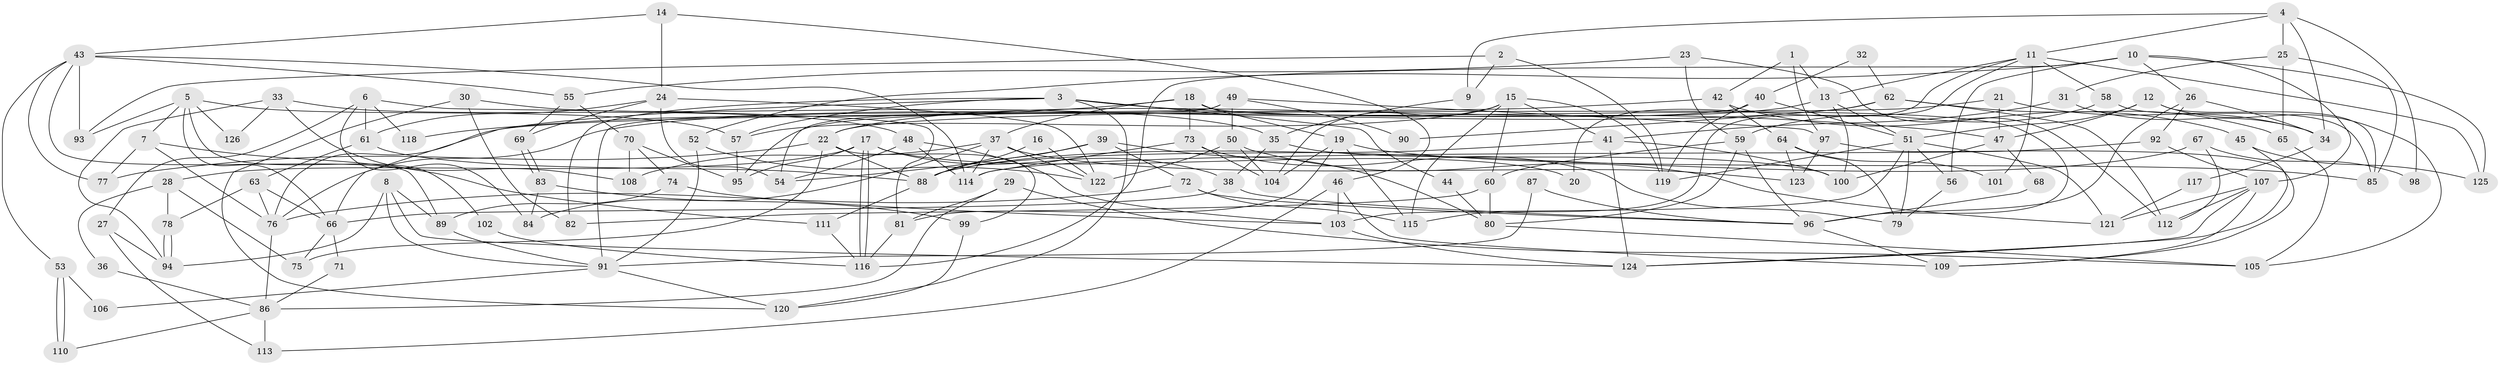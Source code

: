 // coarse degree distribution, {3: 0.24, 4: 0.22666666666666666, 7: 0.12, 12: 0.013333333333333334, 10: 0.02666666666666667, 5: 0.06666666666666667, 9: 0.04, 11: 0.04, 2: 0.09333333333333334, 6: 0.09333333333333334, 14: 0.013333333333333334, 8: 0.02666666666666667}
// Generated by graph-tools (version 1.1) at 2025/18/03/04/25 18:18:56]
// undirected, 126 vertices, 252 edges
graph export_dot {
graph [start="1"]
  node [color=gray90,style=filled];
  1;
  2;
  3;
  4;
  5;
  6;
  7;
  8;
  9;
  10;
  11;
  12;
  13;
  14;
  15;
  16;
  17;
  18;
  19;
  20;
  21;
  22;
  23;
  24;
  25;
  26;
  27;
  28;
  29;
  30;
  31;
  32;
  33;
  34;
  35;
  36;
  37;
  38;
  39;
  40;
  41;
  42;
  43;
  44;
  45;
  46;
  47;
  48;
  49;
  50;
  51;
  52;
  53;
  54;
  55;
  56;
  57;
  58;
  59;
  60;
  61;
  62;
  63;
  64;
  65;
  66;
  67;
  68;
  69;
  70;
  71;
  72;
  73;
  74;
  75;
  76;
  77;
  78;
  79;
  80;
  81;
  82;
  83;
  84;
  85;
  86;
  87;
  88;
  89;
  90;
  91;
  92;
  93;
  94;
  95;
  96;
  97;
  98;
  99;
  100;
  101;
  102;
  103;
  104;
  105;
  106;
  107;
  108;
  109;
  110;
  111;
  112;
  113;
  114;
  115;
  116;
  117;
  118;
  119;
  120;
  121;
  122;
  123;
  124;
  125;
  126;
  1 -- 97;
  1 -- 13;
  1 -- 42;
  2 -- 9;
  2 -- 119;
  2 -- 93;
  3 -- 82;
  3 -- 57;
  3 -- 44;
  3 -- 47;
  3 -- 66;
  3 -- 120;
  4 -- 11;
  4 -- 34;
  4 -- 9;
  4 -- 25;
  4 -- 98;
  5 -- 66;
  5 -- 93;
  5 -- 7;
  5 -- 57;
  5 -- 102;
  5 -- 126;
  6 -- 84;
  6 -- 61;
  6 -- 27;
  6 -- 81;
  6 -- 118;
  7 -- 76;
  7 -- 77;
  7 -- 111;
  8 -- 124;
  8 -- 91;
  8 -- 89;
  8 -- 94;
  9 -- 35;
  10 -- 107;
  10 -- 52;
  10 -- 26;
  10 -- 56;
  10 -- 116;
  10 -- 125;
  11 -- 115;
  11 -- 125;
  11 -- 13;
  11 -- 20;
  11 -- 58;
  11 -- 101;
  12 -- 51;
  12 -- 85;
  12 -- 47;
  12 -- 105;
  13 -- 100;
  13 -- 22;
  13 -- 51;
  14 -- 43;
  14 -- 46;
  14 -- 24;
  15 -- 41;
  15 -- 119;
  15 -- 57;
  15 -- 60;
  15 -- 104;
  15 -- 115;
  16 -- 88;
  16 -- 122;
  17 -- 38;
  17 -- 116;
  17 -- 116;
  17 -- 20;
  17 -- 28;
  17 -- 95;
  18 -- 96;
  18 -- 19;
  18 -- 37;
  18 -- 73;
  18 -- 118;
  19 -- 104;
  19 -- 81;
  19 -- 85;
  19 -- 115;
  21 -- 47;
  21 -- 22;
  21 -- 34;
  22 -- 88;
  22 -- 75;
  22 -- 77;
  22 -- 99;
  23 -- 55;
  23 -- 59;
  23 -- 112;
  24 -- 54;
  24 -- 61;
  24 -- 69;
  24 -- 122;
  25 -- 85;
  25 -- 31;
  25 -- 65;
  26 -- 96;
  26 -- 34;
  26 -- 92;
  27 -- 94;
  27 -- 113;
  28 -- 78;
  28 -- 36;
  28 -- 75;
  29 -- 81;
  29 -- 105;
  29 -- 86;
  30 -- 120;
  30 -- 35;
  30 -- 82;
  31 -- 34;
  31 -- 41;
  32 -- 40;
  32 -- 62;
  33 -- 108;
  33 -- 94;
  33 -- 48;
  33 -- 126;
  34 -- 117;
  35 -- 100;
  35 -- 38;
  36 -- 86;
  37 -- 122;
  37 -- 84;
  37 -- 108;
  37 -- 114;
  37 -- 123;
  38 -- 66;
  38 -- 96;
  39 -- 72;
  39 -- 54;
  39 -- 80;
  39 -- 88;
  40 -- 95;
  40 -- 51;
  40 -- 119;
  41 -- 88;
  41 -- 100;
  41 -- 124;
  42 -- 76;
  42 -- 45;
  42 -- 64;
  43 -- 77;
  43 -- 114;
  43 -- 53;
  43 -- 55;
  43 -- 89;
  43 -- 93;
  44 -- 80;
  45 -- 124;
  45 -- 125;
  46 -- 103;
  46 -- 109;
  46 -- 113;
  47 -- 68;
  47 -- 100;
  48 -- 103;
  48 -- 54;
  48 -- 114;
  49 -- 50;
  49 -- 97;
  49 -- 54;
  49 -- 90;
  49 -- 91;
  50 -- 121;
  50 -- 104;
  50 -- 122;
  51 -- 56;
  51 -- 79;
  51 -- 103;
  51 -- 119;
  51 -- 121;
  52 -- 91;
  52 -- 122;
  53 -- 110;
  53 -- 110;
  53 -- 106;
  55 -- 69;
  55 -- 70;
  56 -- 79;
  57 -- 95;
  58 -- 59;
  58 -- 85;
  59 -- 80;
  59 -- 60;
  59 -- 96;
  60 -- 80;
  60 -- 82;
  61 -- 88;
  61 -- 63;
  62 -- 76;
  62 -- 112;
  62 -- 65;
  62 -- 90;
  63 -- 66;
  63 -- 76;
  63 -- 78;
  64 -- 79;
  64 -- 101;
  64 -- 123;
  65 -- 105;
  66 -- 75;
  66 -- 71;
  67 -- 88;
  67 -- 112;
  67 -- 98;
  68 -- 96;
  69 -- 83;
  69 -- 83;
  70 -- 95;
  70 -- 74;
  70 -- 108;
  71 -- 86;
  72 -- 115;
  72 -- 76;
  72 -- 96;
  73 -- 114;
  73 -- 79;
  73 -- 104;
  74 -- 89;
  74 -- 103;
  76 -- 86;
  78 -- 94;
  78 -- 94;
  80 -- 105;
  81 -- 116;
  83 -- 99;
  83 -- 84;
  86 -- 113;
  86 -- 110;
  87 -- 96;
  87 -- 91;
  88 -- 111;
  89 -- 91;
  91 -- 106;
  91 -- 120;
  92 -- 114;
  92 -- 107;
  96 -- 109;
  97 -- 109;
  97 -- 123;
  99 -- 120;
  102 -- 116;
  103 -- 124;
  107 -- 124;
  107 -- 109;
  107 -- 112;
  107 -- 121;
  111 -- 116;
  117 -- 121;
}
